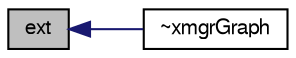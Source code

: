 digraph "ext"
{
  bgcolor="transparent";
  edge [fontname="FreeSans",fontsize="10",labelfontname="FreeSans",labelfontsize="10"];
  node [fontname="FreeSans",fontsize="10",shape=record];
  rankdir="LR";
  Node316 [label="ext",height=0.2,width=0.4,color="black", fillcolor="grey75", style="filled", fontcolor="black"];
  Node316 -> Node317 [dir="back",color="midnightblue",fontsize="10",style="solid",fontname="FreeSans"];
  Node317 [label="~xmgrGraph",height=0.2,width=0.4,color="black",URL="$a26722.html#a0eb41f866aeac1e267f13b442b21efa0",tooltip="Destructor. "];
}
